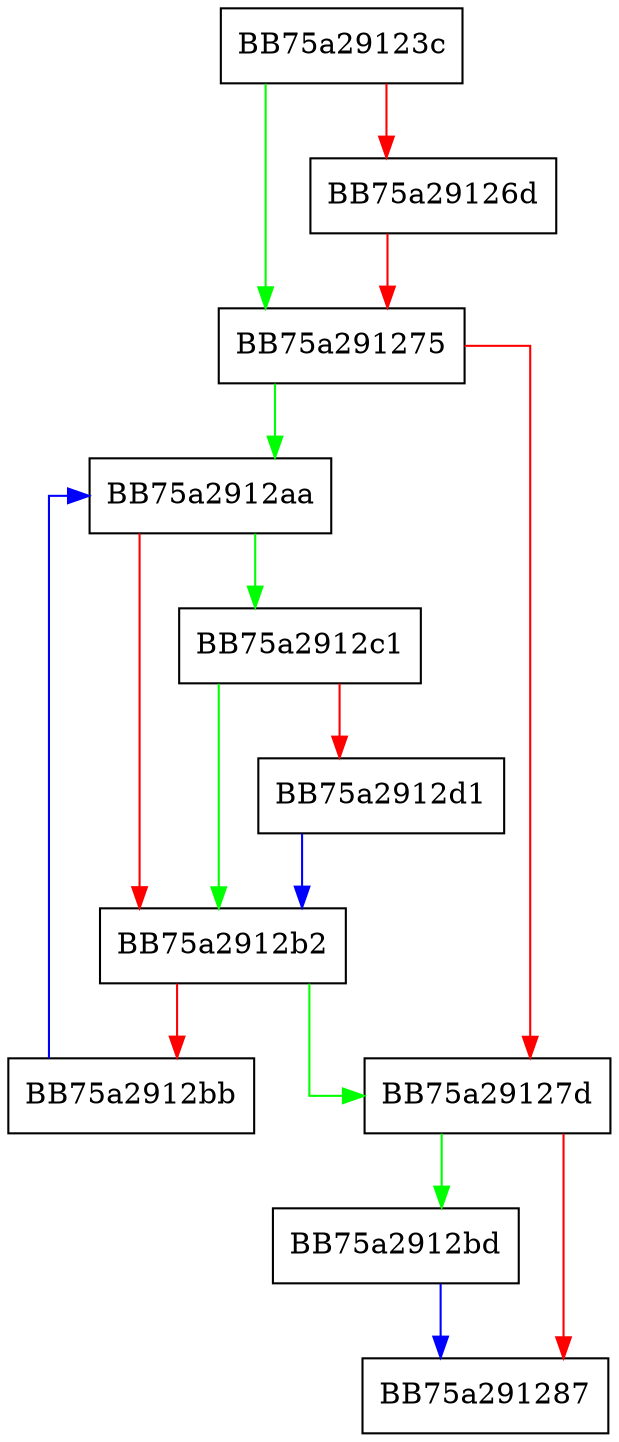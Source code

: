 digraph sqlite3TriggersExist {
  node [shape="box"];
  graph [splines=ortho];
  BB75a29123c -> BB75a291275 [color="green"];
  BB75a29123c -> BB75a29126d [color="red"];
  BB75a29126d -> BB75a291275 [color="red"];
  BB75a291275 -> BB75a2912aa [color="green"];
  BB75a291275 -> BB75a29127d [color="red"];
  BB75a29127d -> BB75a2912bd [color="green"];
  BB75a29127d -> BB75a291287 [color="red"];
  BB75a2912aa -> BB75a2912c1 [color="green"];
  BB75a2912aa -> BB75a2912b2 [color="red"];
  BB75a2912b2 -> BB75a29127d [color="green"];
  BB75a2912b2 -> BB75a2912bb [color="red"];
  BB75a2912bb -> BB75a2912aa [color="blue"];
  BB75a2912bd -> BB75a291287 [color="blue"];
  BB75a2912c1 -> BB75a2912b2 [color="green"];
  BB75a2912c1 -> BB75a2912d1 [color="red"];
  BB75a2912d1 -> BB75a2912b2 [color="blue"];
}
